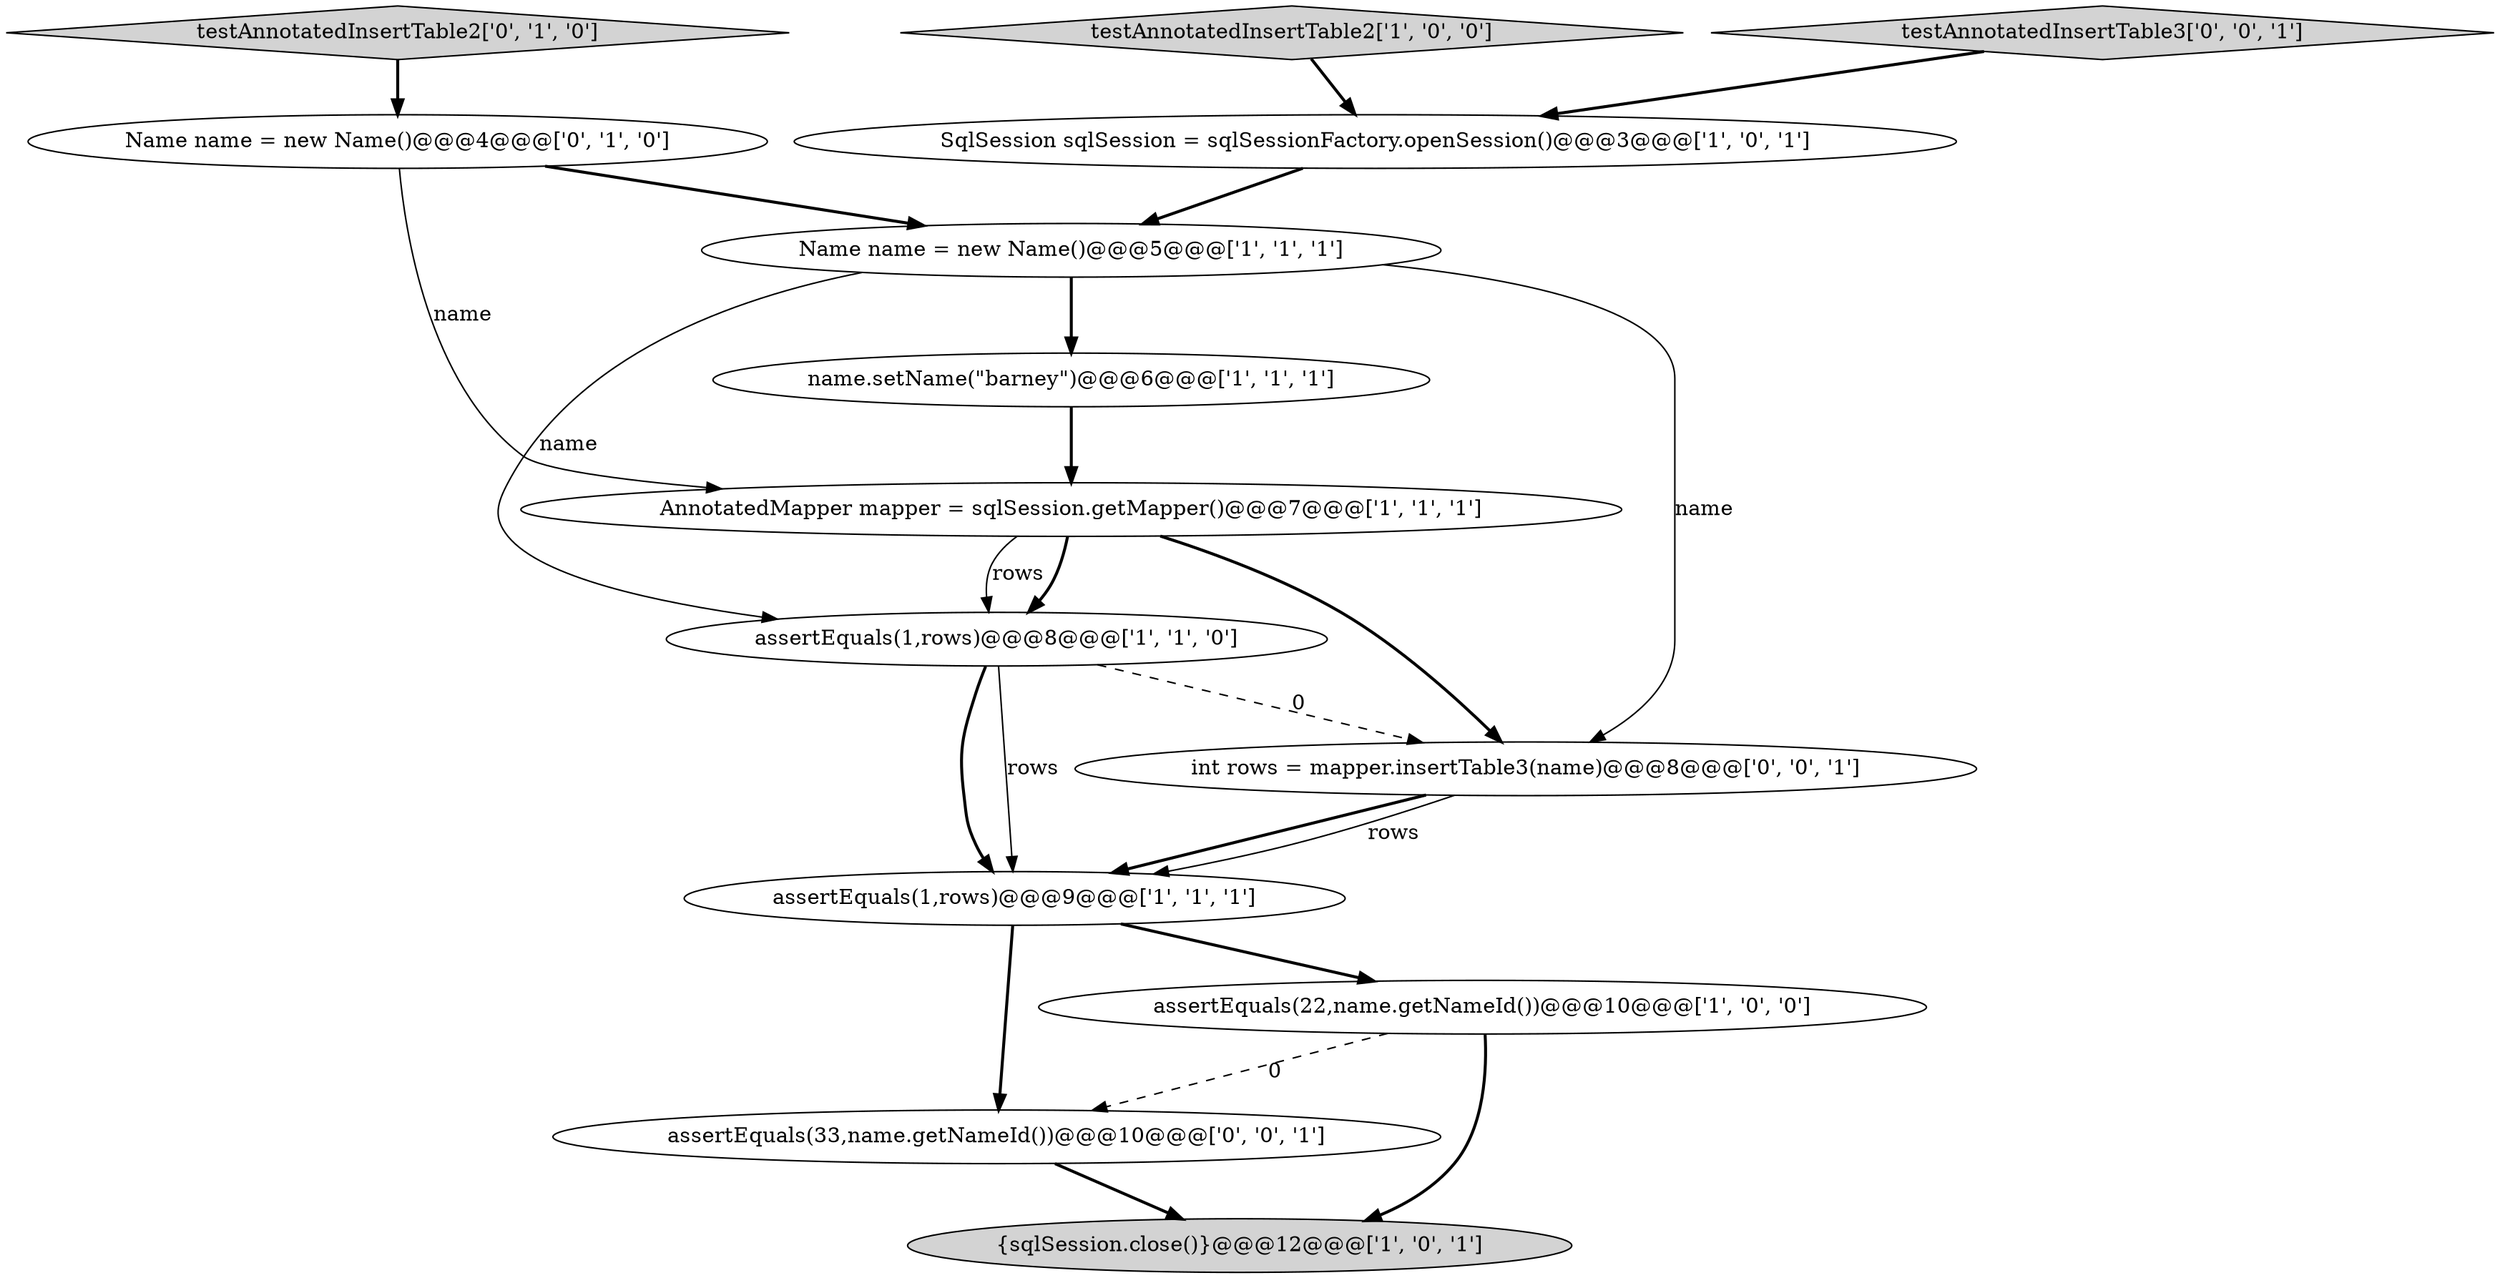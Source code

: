digraph {
6 [style = filled, label = "name.setName(\"barney\")@@@6@@@['1', '1', '1']", fillcolor = white, shape = ellipse image = "AAA0AAABBB1BBB"];
12 [style = filled, label = "assertEquals(33,name.getNameId())@@@10@@@['0', '0', '1']", fillcolor = white, shape = ellipse image = "AAA0AAABBB3BBB"];
3 [style = filled, label = "assertEquals(1,rows)@@@8@@@['1', '1', '0']", fillcolor = white, shape = ellipse image = "AAA0AAABBB1BBB"];
2 [style = filled, label = "assertEquals(22,name.getNameId())@@@10@@@['1', '0', '0']", fillcolor = white, shape = ellipse image = "AAA0AAABBB1BBB"];
7 [style = filled, label = "AnnotatedMapper mapper = sqlSession.getMapper()@@@7@@@['1', '1', '1']", fillcolor = white, shape = ellipse image = "AAA0AAABBB1BBB"];
4 [style = filled, label = "{sqlSession.close()}@@@12@@@['1', '0', '1']", fillcolor = lightgray, shape = ellipse image = "AAA0AAABBB1BBB"];
0 [style = filled, label = "SqlSession sqlSession = sqlSessionFactory.openSession()@@@3@@@['1', '0', '1']", fillcolor = white, shape = ellipse image = "AAA0AAABBB1BBB"];
8 [style = filled, label = "testAnnotatedInsertTable2['1', '0', '0']", fillcolor = lightgray, shape = diamond image = "AAA0AAABBB1BBB"];
10 [style = filled, label = "Name name = new Name()@@@4@@@['0', '1', '0']", fillcolor = white, shape = ellipse image = "AAA0AAABBB2BBB"];
1 [style = filled, label = "assertEquals(1,rows)@@@9@@@['1', '1', '1']", fillcolor = white, shape = ellipse image = "AAA0AAABBB1BBB"];
13 [style = filled, label = "int rows = mapper.insertTable3(name)@@@8@@@['0', '0', '1']", fillcolor = white, shape = ellipse image = "AAA0AAABBB3BBB"];
5 [style = filled, label = "Name name = new Name()@@@5@@@['1', '1', '1']", fillcolor = white, shape = ellipse image = "AAA0AAABBB1BBB"];
11 [style = filled, label = "testAnnotatedInsertTable3['0', '0', '1']", fillcolor = lightgray, shape = diamond image = "AAA0AAABBB3BBB"];
9 [style = filled, label = "testAnnotatedInsertTable2['0', '1', '0']", fillcolor = lightgray, shape = diamond image = "AAA0AAABBB2BBB"];
7->13 [style = bold, label=""];
3->1 [style = bold, label=""];
3->1 [style = solid, label="rows"];
5->13 [style = solid, label="name"];
10->7 [style = solid, label="name"];
9->10 [style = bold, label=""];
3->13 [style = dashed, label="0"];
2->4 [style = bold, label=""];
7->3 [style = bold, label=""];
13->1 [style = bold, label=""];
8->0 [style = bold, label=""];
2->12 [style = dashed, label="0"];
11->0 [style = bold, label=""];
10->5 [style = bold, label=""];
5->6 [style = bold, label=""];
12->4 [style = bold, label=""];
7->3 [style = solid, label="rows"];
1->12 [style = bold, label=""];
13->1 [style = solid, label="rows"];
5->3 [style = solid, label="name"];
1->2 [style = bold, label=""];
6->7 [style = bold, label=""];
0->5 [style = bold, label=""];
}
